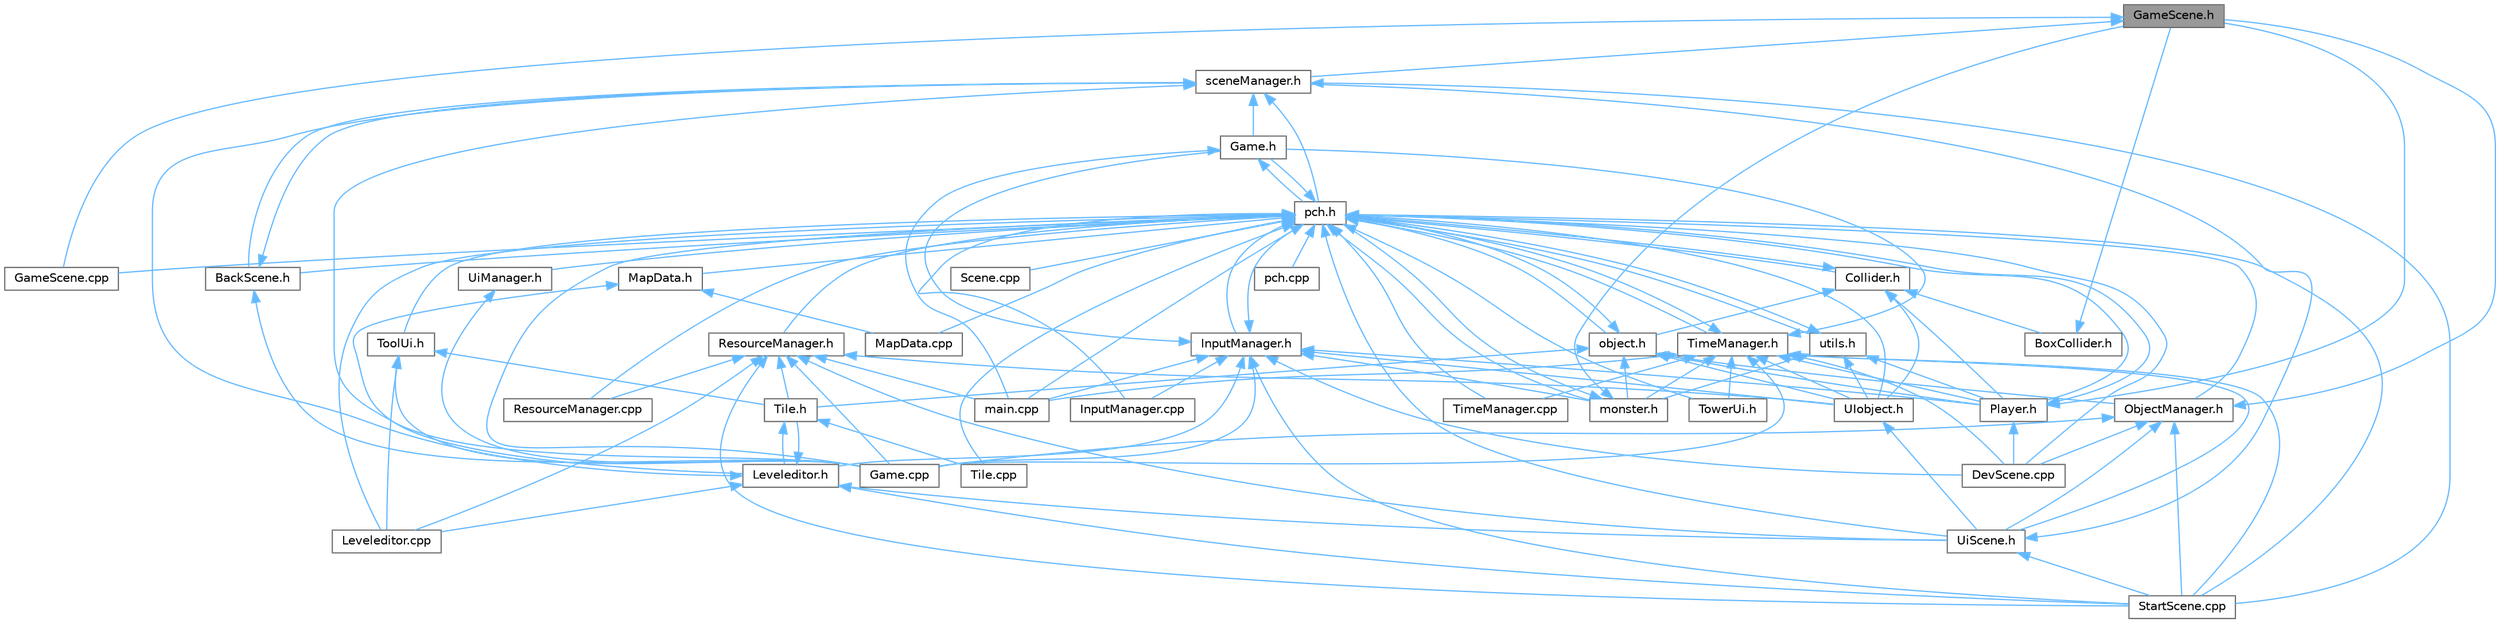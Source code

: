 digraph "GameScene.h"
{
 // LATEX_PDF_SIZE
  bgcolor="transparent";
  edge [fontname=Helvetica,fontsize=10,labelfontname=Helvetica,labelfontsize=10];
  node [fontname=Helvetica,fontsize=10,shape=box,height=0.2,width=0.4];
  Node1 [id="Node000001",label="GameScene.h",height=0.2,width=0.4,color="gray40", fillcolor="grey60", style="filled", fontcolor="black",tooltip=" "];
  Node1 -> Node2 [id="edge1_Node000001_Node000002",dir="back",color="steelblue1",style="solid",tooltip=" "];
  Node2 [id="Node000002",label="GameScene.cpp",height=0.2,width=0.4,color="grey40", fillcolor="white", style="filled",URL="$_game_scene_8cpp.html",tooltip=" "];
  Node1 -> Node3 [id="edge2_Node000001_Node000003",dir="back",color="steelblue1",style="solid",tooltip=" "];
  Node3 [id="Node000003",label="sceneManager.h",height=0.2,width=0.4,color="grey40", fillcolor="white", style="filled",URL="$scene_manager_8h.html",tooltip=" "];
  Node3 -> Node4 [id="edge3_Node000003_Node000004",dir="back",color="steelblue1",style="solid",tooltip=" "];
  Node4 [id="Node000004",label="BackScene.h",height=0.2,width=0.4,color="grey40", fillcolor="white", style="filled",URL="$_back_scene_8h.html",tooltip=" "];
  Node4 -> Node5 [id="edge4_Node000004_Node000005",dir="back",color="steelblue1",style="solid",tooltip=" "];
  Node5 [id="Node000005",label="Game.cpp",height=0.2,width=0.4,color="grey40", fillcolor="white", style="filled",URL="$_game_8cpp.html",tooltip=" "];
  Node4 -> Node3 [id="edge5_Node000004_Node000003",dir="back",color="steelblue1",style="solid",tooltip=" "];
  Node3 -> Node5 [id="edge6_Node000003_Node000005",dir="back",color="steelblue1",style="solid",tooltip=" "];
  Node3 -> Node6 [id="edge7_Node000003_Node000006",dir="back",color="steelblue1",style="solid",tooltip=" "];
  Node6 [id="Node000006",label="Game.h",height=0.2,width=0.4,color="grey40", fillcolor="white", style="filled",URL="$_game_8h.html",tooltip=" "];
  Node6 -> Node7 [id="edge8_Node000006_Node000007",dir="back",color="steelblue1",style="solid",tooltip=" "];
  Node7 [id="Node000007",label="main.cpp",height=0.2,width=0.4,color="grey40", fillcolor="white", style="filled",URL="$main_8cpp.html",tooltip=" "];
  Node6 -> Node8 [id="edge9_Node000006_Node000008",dir="back",color="steelblue1",style="solid",tooltip=" "];
  Node8 [id="Node000008",label="pch.h",height=0.2,width=0.4,color="grey40", fillcolor="white", style="filled",URL="$pch_8h.html",tooltip=" "];
  Node8 -> Node4 [id="edge10_Node000008_Node000004",dir="back",color="steelblue1",style="solid",tooltip=" "];
  Node8 -> Node9 [id="edge11_Node000008_Node000009",dir="back",color="steelblue1",style="solid",tooltip=" "];
  Node9 [id="Node000009",label="Collider.h",height=0.2,width=0.4,color="grey40", fillcolor="white", style="filled",URL="$_collider_8h.html",tooltip=" "];
  Node9 -> Node10 [id="edge12_Node000009_Node000010",dir="back",color="steelblue1",style="solid",tooltip=" "];
  Node10 [id="Node000010",label="BoxCollider.h",height=0.2,width=0.4,color="grey40", fillcolor="white", style="filled",URL="$_box_collider_8h.html",tooltip=" "];
  Node10 -> Node1 [id="edge13_Node000010_Node000001",dir="back",color="steelblue1",style="solid",tooltip=" "];
  Node9 -> Node11 [id="edge14_Node000009_Node000011",dir="back",color="steelblue1",style="solid",tooltip=" "];
  Node11 [id="Node000011",label="Player.h",height=0.2,width=0.4,color="grey40", fillcolor="white", style="filled",URL="$_player_8h.html",tooltip=" "];
  Node11 -> Node12 [id="edge15_Node000011_Node000012",dir="back",color="steelblue1",style="solid",tooltip=" "];
  Node12 [id="Node000012",label="DevScene.cpp",height=0.2,width=0.4,color="grey40", fillcolor="white", style="filled",URL="$_dev_scene_8cpp.html",tooltip=" "];
  Node11 -> Node1 [id="edge16_Node000011_Node000001",dir="back",color="steelblue1",style="solid",tooltip=" "];
  Node11 -> Node8 [id="edge17_Node000011_Node000008",dir="back",color="steelblue1",style="solid",tooltip=" "];
  Node9 -> Node13 [id="edge18_Node000009_Node000013",dir="back",color="steelblue1",style="solid",tooltip=" "];
  Node13 [id="Node000013",label="UIobject.h",height=0.2,width=0.4,color="grey40", fillcolor="white", style="filled",URL="$_u_iobject_8h.html",tooltip=" "];
  Node13 -> Node14 [id="edge19_Node000013_Node000014",dir="back",color="steelblue1",style="solid",tooltip=" "];
  Node14 [id="Node000014",label="UiScene.h",height=0.2,width=0.4,color="grey40", fillcolor="white", style="filled",URL="$_ui_scene_8h.html",tooltip=" "];
  Node14 -> Node15 [id="edge20_Node000014_Node000015",dir="back",color="steelblue1",style="solid",tooltip=" "];
  Node15 [id="Node000015",label="StartScene.cpp",height=0.2,width=0.4,color="grey40", fillcolor="white", style="filled",URL="$_start_scene_8cpp.html",tooltip=" "];
  Node14 -> Node3 [id="edge21_Node000014_Node000003",dir="back",color="steelblue1",style="solid",tooltip=" "];
  Node9 -> Node16 [id="edge22_Node000009_Node000016",dir="back",color="steelblue1",style="solid",tooltip=" "];
  Node16 [id="Node000016",label="object.h",height=0.2,width=0.4,color="grey40", fillcolor="white", style="filled",URL="$object_8h.html",tooltip=" "];
  Node16 -> Node17 [id="edge23_Node000016_Node000017",dir="back",color="steelblue1",style="solid",tooltip=" "];
  Node17 [id="Node000017",label="ObjectManager.h",height=0.2,width=0.4,color="grey40", fillcolor="white", style="filled",URL="$_object_manager_8h.html",tooltip=" "];
  Node17 -> Node12 [id="edge24_Node000017_Node000012",dir="back",color="steelblue1",style="solid",tooltip=" "];
  Node17 -> Node5 [id="edge25_Node000017_Node000005",dir="back",color="steelblue1",style="solid",tooltip=" "];
  Node17 -> Node1 [id="edge26_Node000017_Node000001",dir="back",color="steelblue1",style="solid",tooltip=" "];
  Node17 -> Node15 [id="edge27_Node000017_Node000015",dir="back",color="steelblue1",style="solid",tooltip=" "];
  Node17 -> Node14 [id="edge28_Node000017_Node000014",dir="back",color="steelblue1",style="solid",tooltip=" "];
  Node16 -> Node11 [id="edge29_Node000016_Node000011",dir="back",color="steelblue1",style="solid",tooltip=" "];
  Node16 -> Node18 [id="edge30_Node000016_Node000018",dir="back",color="steelblue1",style="solid",tooltip=" "];
  Node18 [id="Node000018",label="Tile.h",height=0.2,width=0.4,color="grey40", fillcolor="white", style="filled",URL="$_tile_8h.html",tooltip=" "];
  Node18 -> Node19 [id="edge31_Node000018_Node000019",dir="back",color="steelblue1",style="solid",tooltip=" "];
  Node19 [id="Node000019",label="Leveleditor.h",height=0.2,width=0.4,color="grey40", fillcolor="white", style="filled",URL="$_leveleditor_8h.html",tooltip=" "];
  Node19 -> Node20 [id="edge32_Node000019_Node000020",dir="back",color="steelblue1",style="solid",tooltip=" "];
  Node20 [id="Node000020",label="Leveleditor.cpp",height=0.2,width=0.4,color="grey40", fillcolor="white", style="filled",URL="$_leveleditor_8cpp.html",tooltip=" "];
  Node19 -> Node15 [id="edge33_Node000019_Node000015",dir="back",color="steelblue1",style="solid",tooltip=" "];
  Node19 -> Node18 [id="edge34_Node000019_Node000018",dir="back",color="steelblue1",style="solid",tooltip=" "];
  Node19 -> Node14 [id="edge35_Node000019_Node000014",dir="back",color="steelblue1",style="solid",tooltip=" "];
  Node19 -> Node3 [id="edge36_Node000019_Node000003",dir="back",color="steelblue1",style="solid",tooltip=" "];
  Node18 -> Node21 [id="edge37_Node000018_Node000021",dir="back",color="steelblue1",style="solid",tooltip=" "];
  Node21 [id="Node000021",label="Tile.cpp",height=0.2,width=0.4,color="grey40", fillcolor="white", style="filled",URL="$_tile_8cpp.html",tooltip=" "];
  Node16 -> Node13 [id="edge38_Node000016_Node000013",dir="back",color="steelblue1",style="solid",tooltip=" "];
  Node16 -> Node22 [id="edge39_Node000016_Node000022",dir="back",color="steelblue1",style="solid",tooltip=" "];
  Node22 [id="Node000022",label="monster.h",height=0.2,width=0.4,color="grey40", fillcolor="white", style="filled",URL="$monster_8h.html",tooltip=" "];
  Node22 -> Node1 [id="edge40_Node000022_Node000001",dir="back",color="steelblue1",style="solid",tooltip=" "];
  Node22 -> Node8 [id="edge41_Node000022_Node000008",dir="back",color="steelblue1",style="solid",tooltip=" "];
  Node16 -> Node8 [id="edge42_Node000016_Node000008",dir="back",color="steelblue1",style="solid",tooltip=" "];
  Node9 -> Node8 [id="edge43_Node000009_Node000008",dir="back",color="steelblue1",style="solid",tooltip=" "];
  Node8 -> Node12 [id="edge44_Node000008_Node000012",dir="back",color="steelblue1",style="solid",tooltip=" "];
  Node8 -> Node5 [id="edge45_Node000008_Node000005",dir="back",color="steelblue1",style="solid",tooltip=" "];
  Node8 -> Node6 [id="edge46_Node000008_Node000006",dir="back",color="steelblue1",style="solid",tooltip=" "];
  Node8 -> Node2 [id="edge47_Node000008_Node000002",dir="back",color="steelblue1",style="solid",tooltip=" "];
  Node8 -> Node23 [id="edge48_Node000008_Node000023",dir="back",color="steelblue1",style="solid",tooltip=" "];
  Node23 [id="Node000023",label="InputManager.cpp",height=0.2,width=0.4,color="grey40", fillcolor="white", style="filled",URL="$_input_manager_8cpp.html",tooltip=" "];
  Node8 -> Node24 [id="edge49_Node000008_Node000024",dir="back",color="steelblue1",style="solid",tooltip=" "];
  Node24 [id="Node000024",label="InputManager.h",height=0.2,width=0.4,color="grey40", fillcolor="white", style="filled",URL="$_input_manager_8h.html",tooltip=" "];
  Node24 -> Node12 [id="edge50_Node000024_Node000012",dir="back",color="steelblue1",style="solid",tooltip=" "];
  Node24 -> Node5 [id="edge51_Node000024_Node000005",dir="back",color="steelblue1",style="solid",tooltip=" "];
  Node24 -> Node6 [id="edge52_Node000024_Node000006",dir="back",color="steelblue1",style="solid",tooltip=" "];
  Node24 -> Node23 [id="edge53_Node000024_Node000023",dir="back",color="steelblue1",style="solid",tooltip=" "];
  Node24 -> Node19 [id="edge54_Node000024_Node000019",dir="back",color="steelblue1",style="solid",tooltip=" "];
  Node24 -> Node11 [id="edge55_Node000024_Node000011",dir="back",color="steelblue1",style="solid",tooltip=" "];
  Node24 -> Node15 [id="edge56_Node000024_Node000015",dir="back",color="steelblue1",style="solid",tooltip=" "];
  Node24 -> Node13 [id="edge57_Node000024_Node000013",dir="back",color="steelblue1",style="solid",tooltip=" "];
  Node24 -> Node7 [id="edge58_Node000024_Node000007",dir="back",color="steelblue1",style="solid",tooltip=" "];
  Node24 -> Node22 [id="edge59_Node000024_Node000022",dir="back",color="steelblue1",style="solid",tooltip=" "];
  Node24 -> Node8 [id="edge60_Node000024_Node000008",dir="back",color="steelblue1",style="solid",tooltip=" "];
  Node8 -> Node20 [id="edge61_Node000008_Node000020",dir="back",color="steelblue1",style="solid",tooltip=" "];
  Node8 -> Node25 [id="edge62_Node000008_Node000025",dir="back",color="steelblue1",style="solid",tooltip=" "];
  Node25 [id="Node000025",label="MapData.cpp",height=0.2,width=0.4,color="grey40", fillcolor="white", style="filled",URL="$_map_data_8cpp.html",tooltip=" "];
  Node8 -> Node26 [id="edge63_Node000008_Node000026",dir="back",color="steelblue1",style="solid",tooltip=" "];
  Node26 [id="Node000026",label="MapData.h",height=0.2,width=0.4,color="grey40", fillcolor="white", style="filled",URL="$_map_data_8h.html",tooltip=" "];
  Node26 -> Node19 [id="edge64_Node000026_Node000019",dir="back",color="steelblue1",style="solid",tooltip=" "];
  Node26 -> Node25 [id="edge65_Node000026_Node000025",dir="back",color="steelblue1",style="solid",tooltip=" "];
  Node8 -> Node17 [id="edge66_Node000008_Node000017",dir="back",color="steelblue1",style="solid",tooltip=" "];
  Node8 -> Node11 [id="edge67_Node000008_Node000011",dir="back",color="steelblue1",style="solid",tooltip=" "];
  Node8 -> Node27 [id="edge68_Node000008_Node000027",dir="back",color="steelblue1",style="solid",tooltip=" "];
  Node27 [id="Node000027",label="ResourceManager.cpp",height=0.2,width=0.4,color="grey40", fillcolor="white", style="filled",URL="$_resource_manager_8cpp.html",tooltip=" "];
  Node8 -> Node28 [id="edge69_Node000008_Node000028",dir="back",color="steelblue1",style="solid",tooltip=" "];
  Node28 [id="Node000028",label="ResourceManager.h",height=0.2,width=0.4,color="grey40", fillcolor="white", style="filled",URL="$_resource_manager_8h.html",tooltip=" "];
  Node28 -> Node5 [id="edge70_Node000028_Node000005",dir="back",color="steelblue1",style="solid",tooltip=" "];
  Node28 -> Node20 [id="edge71_Node000028_Node000020",dir="back",color="steelblue1",style="solid",tooltip=" "];
  Node28 -> Node27 [id="edge72_Node000028_Node000027",dir="back",color="steelblue1",style="solid",tooltip=" "];
  Node28 -> Node15 [id="edge73_Node000028_Node000015",dir="back",color="steelblue1",style="solid",tooltip=" "];
  Node28 -> Node18 [id="edge74_Node000028_Node000018",dir="back",color="steelblue1",style="solid",tooltip=" "];
  Node28 -> Node13 [id="edge75_Node000028_Node000013",dir="back",color="steelblue1",style="solid",tooltip=" "];
  Node28 -> Node14 [id="edge76_Node000028_Node000014",dir="back",color="steelblue1",style="solid",tooltip=" "];
  Node28 -> Node7 [id="edge77_Node000028_Node000007",dir="back",color="steelblue1",style="solid",tooltip=" "];
  Node8 -> Node29 [id="edge78_Node000008_Node000029",dir="back",color="steelblue1",style="solid",tooltip=" "];
  Node29 [id="Node000029",label="Scene.cpp",height=0.2,width=0.4,color="grey40", fillcolor="white", style="filled",URL="$_scene_8cpp.html",tooltip=" "];
  Node8 -> Node15 [id="edge79_Node000008_Node000015",dir="back",color="steelblue1",style="solid",tooltip=" "];
  Node8 -> Node21 [id="edge80_Node000008_Node000021",dir="back",color="steelblue1",style="solid",tooltip=" "];
  Node8 -> Node30 [id="edge81_Node000008_Node000030",dir="back",color="steelblue1",style="solid",tooltip=" "];
  Node30 [id="Node000030",label="TimeManager.cpp",height=0.2,width=0.4,color="grey40", fillcolor="white", style="filled",URL="$_time_manager_8cpp.html",tooltip=" "];
  Node8 -> Node31 [id="edge82_Node000008_Node000031",dir="back",color="steelblue1",style="solid",tooltip=" "];
  Node31 [id="Node000031",label="TimeManager.h",height=0.2,width=0.4,color="grey40", fillcolor="white", style="filled",URL="$_time_manager_8h.html",tooltip=" "];
  Node31 -> Node12 [id="edge83_Node000031_Node000012",dir="back",color="steelblue1",style="solid",tooltip=" "];
  Node31 -> Node5 [id="edge84_Node000031_Node000005",dir="back",color="steelblue1",style="solid",tooltip=" "];
  Node31 -> Node6 [id="edge85_Node000031_Node000006",dir="back",color="steelblue1",style="solid",tooltip=" "];
  Node31 -> Node11 [id="edge86_Node000031_Node000011",dir="back",color="steelblue1",style="solid",tooltip=" "];
  Node31 -> Node15 [id="edge87_Node000031_Node000015",dir="back",color="steelblue1",style="solid",tooltip=" "];
  Node31 -> Node30 [id="edge88_Node000031_Node000030",dir="back",color="steelblue1",style="solid",tooltip=" "];
  Node31 -> Node32 [id="edge89_Node000031_Node000032",dir="back",color="steelblue1",style="solid",tooltip=" "];
  Node32 [id="Node000032",label="TowerUi.h",height=0.2,width=0.4,color="grey40", fillcolor="white", style="filled",URL="$_tower_ui_8h.html",tooltip=" "];
  Node31 -> Node13 [id="edge90_Node000031_Node000013",dir="back",color="steelblue1",style="solid",tooltip=" "];
  Node31 -> Node14 [id="edge91_Node000031_Node000014",dir="back",color="steelblue1",style="solid",tooltip=" "];
  Node31 -> Node7 [id="edge92_Node000031_Node000007",dir="back",color="steelblue1",style="solid",tooltip=" "];
  Node31 -> Node22 [id="edge93_Node000031_Node000022",dir="back",color="steelblue1",style="solid",tooltip=" "];
  Node31 -> Node8 [id="edge94_Node000031_Node000008",dir="back",color="steelblue1",style="solid",tooltip=" "];
  Node8 -> Node33 [id="edge95_Node000008_Node000033",dir="back",color="steelblue1",style="solid",tooltip=" "];
  Node33 [id="Node000033",label="ToolUi.h",height=0.2,width=0.4,color="grey40", fillcolor="white", style="filled",URL="$_tool_ui_8h.html",tooltip=" "];
  Node33 -> Node5 [id="edge96_Node000033_Node000005",dir="back",color="steelblue1",style="solid",tooltip=" "];
  Node33 -> Node20 [id="edge97_Node000033_Node000020",dir="back",color="steelblue1",style="solid",tooltip=" "];
  Node33 -> Node18 [id="edge98_Node000033_Node000018",dir="back",color="steelblue1",style="solid",tooltip=" "];
  Node8 -> Node32 [id="edge99_Node000008_Node000032",dir="back",color="steelblue1",style="solid",tooltip=" "];
  Node8 -> Node13 [id="edge100_Node000008_Node000013",dir="back",color="steelblue1",style="solid",tooltip=" "];
  Node8 -> Node34 [id="edge101_Node000008_Node000034",dir="back",color="steelblue1",style="solid",tooltip=" "];
  Node34 [id="Node000034",label="UiManager.h",height=0.2,width=0.4,color="grey40", fillcolor="white", style="filled",URL="$_ui_manager_8h.html",tooltip=" "];
  Node34 -> Node5 [id="edge102_Node000034_Node000005",dir="back",color="steelblue1",style="solid",tooltip=" "];
  Node8 -> Node14 [id="edge103_Node000008_Node000014",dir="back",color="steelblue1",style="solid",tooltip=" "];
  Node8 -> Node7 [id="edge104_Node000008_Node000007",dir="back",color="steelblue1",style="solid",tooltip=" "];
  Node8 -> Node22 [id="edge105_Node000008_Node000022",dir="back",color="steelblue1",style="solid",tooltip=" "];
  Node8 -> Node16 [id="edge106_Node000008_Node000016",dir="back",color="steelblue1",style="solid",tooltip=" "];
  Node8 -> Node35 [id="edge107_Node000008_Node000035",dir="back",color="steelblue1",style="solid",tooltip=" "];
  Node35 [id="Node000035",label="pch.cpp",height=0.2,width=0.4,color="grey40", fillcolor="white", style="filled",URL="$pch_8cpp.html",tooltip=" "];
  Node8 -> Node36 [id="edge108_Node000008_Node000036",dir="back",color="steelblue1",style="solid",tooltip=" "];
  Node36 [id="Node000036",label="utils.h",height=0.2,width=0.4,color="grey40", fillcolor="white", style="filled",URL="$utils_8h.html",tooltip=" "];
  Node36 -> Node11 [id="edge109_Node000036_Node000011",dir="back",color="steelblue1",style="solid",tooltip=" "];
  Node36 -> Node13 [id="edge110_Node000036_Node000013",dir="back",color="steelblue1",style="solid",tooltip=" "];
  Node36 -> Node22 [id="edge111_Node000036_Node000022",dir="back",color="steelblue1",style="solid",tooltip=" "];
  Node36 -> Node8 [id="edge112_Node000036_Node000008",dir="back",color="steelblue1",style="solid",tooltip=" "];
  Node3 -> Node15 [id="edge113_Node000003_Node000015",dir="back",color="steelblue1",style="solid",tooltip=" "];
  Node3 -> Node8 [id="edge114_Node000003_Node000008",dir="back",color="steelblue1",style="solid",tooltip=" "];
}

